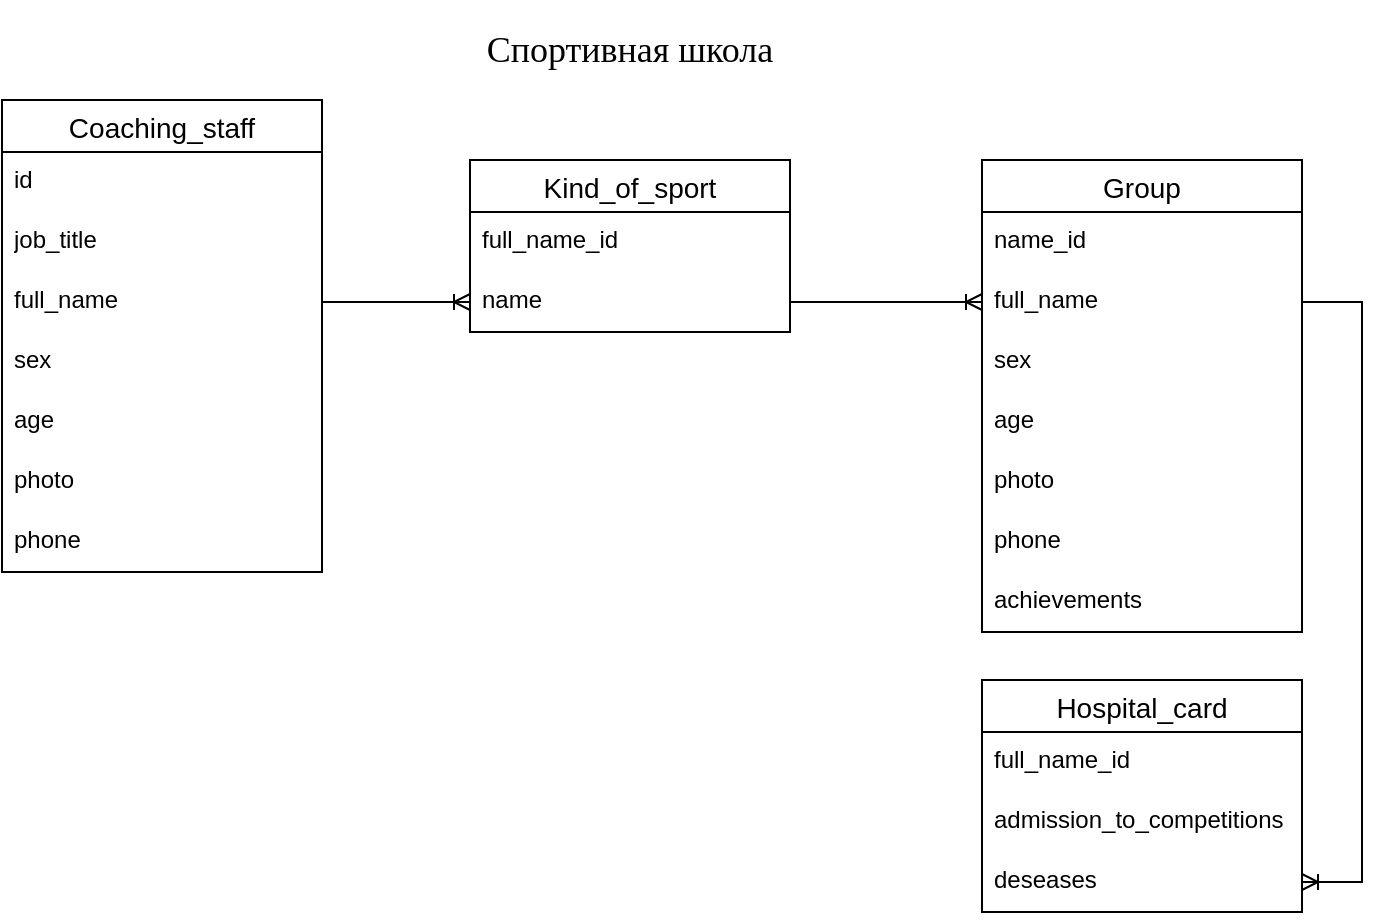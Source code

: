 <mxfile version="24.0.7" type="device">
  <diagram name="Страница — 1" id="RONfPKo2etQ-h2TkjfU2">
    <mxGraphModel dx="1050" dy="522" grid="1" gridSize="10" guides="1" tooltips="1" connect="1" arrows="1" fold="1" page="1" pageScale="1" pageWidth="827" pageHeight="1169" math="0" shadow="0">
      <root>
        <mxCell id="0" />
        <mxCell id="1" parent="0" />
        <mxCell id="uF4FYkdPCsIlWPDV4XDh-1" value="&lt;font face=&quot;Times New Roman&quot; style=&quot;font-size: 18px;&quot;&gt;Спортивная школа&lt;/font&gt;" style="text;html=1;align=center;verticalAlign=middle;whiteSpace=wrap;rounded=0;" parent="1" vertex="1">
          <mxGeometry x="276" width="276" height="50" as="geometry" />
        </mxCell>
        <mxCell id="uF4FYkdPCsIlWPDV4XDh-29" value="Coaching_staff" style="swimlane;fontStyle=0;childLayout=stackLayout;horizontal=1;startSize=26;horizontalStack=0;resizeParent=1;resizeParentMax=0;resizeLast=0;collapsible=1;marginBottom=0;align=center;fontSize=14;" parent="1" vertex="1">
          <mxGeometry x="100" y="50" width="160" height="236" as="geometry" />
        </mxCell>
        <mxCell id="uF4FYkdPCsIlWPDV4XDh-30" value="id" style="text;strokeColor=none;fillColor=none;spacingLeft=4;spacingRight=4;overflow=hidden;rotatable=0;points=[[0,0.5],[1,0.5]];portConstraint=eastwest;fontSize=12;whiteSpace=wrap;html=1;" parent="uF4FYkdPCsIlWPDV4XDh-29" vertex="1">
          <mxGeometry y="26" width="160" height="30" as="geometry" />
        </mxCell>
        <mxCell id="uF4FYkdPCsIlWPDV4XDh-31" value="job_title" style="text;strokeColor=none;fillColor=none;spacingLeft=4;spacingRight=4;overflow=hidden;rotatable=0;points=[[0,0.5],[1,0.5]];portConstraint=eastwest;fontSize=12;whiteSpace=wrap;html=1;" parent="uF4FYkdPCsIlWPDV4XDh-29" vertex="1">
          <mxGeometry y="56" width="160" height="30" as="geometry" />
        </mxCell>
        <mxCell id="uF4FYkdPCsIlWPDV4XDh-33" value="full_name" style="text;strokeColor=none;fillColor=none;spacingLeft=4;spacingRight=4;overflow=hidden;rotatable=0;points=[[0,0.5],[1,0.5]];portConstraint=eastwest;fontSize=12;whiteSpace=wrap;html=1;" parent="uF4FYkdPCsIlWPDV4XDh-29" vertex="1">
          <mxGeometry y="86" width="160" height="30" as="geometry" />
        </mxCell>
        <mxCell id="uF4FYkdPCsIlWPDV4XDh-54" value="sex" style="text;strokeColor=none;fillColor=none;spacingLeft=4;spacingRight=4;overflow=hidden;rotatable=0;points=[[0,0.5],[1,0.5]];portConstraint=eastwest;fontSize=12;whiteSpace=wrap;html=1;" parent="uF4FYkdPCsIlWPDV4XDh-29" vertex="1">
          <mxGeometry y="116" width="160" height="30" as="geometry" />
        </mxCell>
        <mxCell id="uF4FYkdPCsIlWPDV4XDh-35" value="age" style="text;strokeColor=none;fillColor=none;spacingLeft=4;spacingRight=4;overflow=hidden;rotatable=0;points=[[0,0.5],[1,0.5]];portConstraint=eastwest;fontSize=12;whiteSpace=wrap;html=1;" parent="uF4FYkdPCsIlWPDV4XDh-29" vertex="1">
          <mxGeometry y="146" width="160" height="30" as="geometry" />
        </mxCell>
        <mxCell id="uF4FYkdPCsIlWPDV4XDh-36" value="photo" style="text;strokeColor=none;fillColor=none;spacingLeft=4;spacingRight=4;overflow=hidden;rotatable=0;points=[[0,0.5],[1,0.5]];portConstraint=eastwest;fontSize=12;whiteSpace=wrap;html=1;" parent="uF4FYkdPCsIlWPDV4XDh-29" vertex="1">
          <mxGeometry y="176" width="160" height="30" as="geometry" />
        </mxCell>
        <mxCell id="uF4FYkdPCsIlWPDV4XDh-32" value="phone" style="text;strokeColor=none;fillColor=none;spacingLeft=4;spacingRight=4;overflow=hidden;rotatable=0;points=[[0,0.5],[1,0.5]];portConstraint=eastwest;fontSize=12;whiteSpace=wrap;html=1;" parent="uF4FYkdPCsIlWPDV4XDh-29" vertex="1">
          <mxGeometry y="206" width="160" height="30" as="geometry" />
        </mxCell>
        <mxCell id="uF4FYkdPCsIlWPDV4XDh-37" value="Kind_of_sport" style="swimlane;fontStyle=0;childLayout=stackLayout;horizontal=1;startSize=26;horizontalStack=0;resizeParent=1;resizeParentMax=0;resizeLast=0;collapsible=1;marginBottom=0;align=center;fontSize=14;" parent="1" vertex="1">
          <mxGeometry x="334" y="80" width="160" height="86" as="geometry" />
        </mxCell>
        <mxCell id="uF4FYkdPCsIlWPDV4XDh-38" value="full_name_id" style="text;strokeColor=none;fillColor=none;spacingLeft=4;spacingRight=4;overflow=hidden;rotatable=0;points=[[0,0.5],[1,0.5]];portConstraint=eastwest;fontSize=12;whiteSpace=wrap;html=1;" parent="uF4FYkdPCsIlWPDV4XDh-37" vertex="1">
          <mxGeometry y="26" width="160" height="30" as="geometry" />
        </mxCell>
        <mxCell id="uF4FYkdPCsIlWPDV4XDh-39" value="name" style="text;strokeColor=none;fillColor=none;spacingLeft=4;spacingRight=4;overflow=hidden;rotatable=0;points=[[0,0.5],[1,0.5]];portConstraint=eastwest;fontSize=12;whiteSpace=wrap;html=1;" parent="uF4FYkdPCsIlWPDV4XDh-37" vertex="1">
          <mxGeometry y="56" width="160" height="30" as="geometry" />
        </mxCell>
        <mxCell id="uF4FYkdPCsIlWPDV4XDh-45" value="Group" style="swimlane;fontStyle=0;childLayout=stackLayout;horizontal=1;startSize=26;horizontalStack=0;resizeParent=1;resizeParentMax=0;resizeLast=0;collapsible=1;marginBottom=0;align=center;fontSize=14;" parent="1" vertex="1">
          <mxGeometry x="590" y="80" width="160" height="236" as="geometry" />
        </mxCell>
        <mxCell id="uF4FYkdPCsIlWPDV4XDh-46" value="name_id" style="text;strokeColor=none;fillColor=none;spacingLeft=4;spacingRight=4;overflow=hidden;rotatable=0;points=[[0,0.5],[1,0.5]];portConstraint=eastwest;fontSize=12;whiteSpace=wrap;html=1;" parent="uF4FYkdPCsIlWPDV4XDh-45" vertex="1">
          <mxGeometry y="26" width="160" height="30" as="geometry" />
        </mxCell>
        <mxCell id="uF4FYkdPCsIlWPDV4XDh-47" value="full_name" style="text;strokeColor=none;fillColor=none;spacingLeft=4;spacingRight=4;overflow=hidden;rotatable=0;points=[[0,0.5],[1,0.5]];portConstraint=eastwest;fontSize=12;whiteSpace=wrap;html=1;" parent="uF4FYkdPCsIlWPDV4XDh-45" vertex="1">
          <mxGeometry y="56" width="160" height="30" as="geometry" />
        </mxCell>
        <mxCell id="uF4FYkdPCsIlWPDV4XDh-53" value="sex" style="text;strokeColor=none;fillColor=none;spacingLeft=4;spacingRight=4;overflow=hidden;rotatable=0;points=[[0,0.5],[1,0.5]];portConstraint=eastwest;fontSize=12;whiteSpace=wrap;html=1;" parent="uF4FYkdPCsIlWPDV4XDh-45" vertex="1">
          <mxGeometry y="86" width="160" height="30" as="geometry" />
        </mxCell>
        <mxCell id="uF4FYkdPCsIlWPDV4XDh-48" value="age" style="text;strokeColor=none;fillColor=none;spacingLeft=4;spacingRight=4;overflow=hidden;rotatable=0;points=[[0,0.5],[1,0.5]];portConstraint=eastwest;fontSize=12;whiteSpace=wrap;html=1;" parent="uF4FYkdPCsIlWPDV4XDh-45" vertex="1">
          <mxGeometry y="116" width="160" height="30" as="geometry" />
        </mxCell>
        <mxCell id="uF4FYkdPCsIlWPDV4XDh-49" value="photo" style="text;strokeColor=none;fillColor=none;spacingLeft=4;spacingRight=4;overflow=hidden;rotatable=0;points=[[0,0.5],[1,0.5]];portConstraint=eastwest;fontSize=12;whiteSpace=wrap;html=1;" parent="uF4FYkdPCsIlWPDV4XDh-45" vertex="1">
          <mxGeometry y="146" width="160" height="30" as="geometry" />
        </mxCell>
        <mxCell id="uF4FYkdPCsIlWPDV4XDh-52" value="phone" style="text;strokeColor=none;fillColor=none;spacingLeft=4;spacingRight=4;overflow=hidden;rotatable=0;points=[[0,0.5],[1,0.5]];portConstraint=eastwest;fontSize=12;whiteSpace=wrap;html=1;" parent="uF4FYkdPCsIlWPDV4XDh-45" vertex="1">
          <mxGeometry y="176" width="160" height="30" as="geometry" />
        </mxCell>
        <mxCell id="uF4FYkdPCsIlWPDV4XDh-50" value="achievements" style="text;strokeColor=none;fillColor=none;spacingLeft=4;spacingRight=4;overflow=hidden;rotatable=0;points=[[0,0.5],[1,0.5]];portConstraint=eastwest;fontSize=12;whiteSpace=wrap;html=1;" parent="uF4FYkdPCsIlWPDV4XDh-45" vertex="1">
          <mxGeometry y="206" width="160" height="30" as="geometry" />
        </mxCell>
        <mxCell id="uF4FYkdPCsIlWPDV4XDh-55" value="Hospital_card" style="swimlane;fontStyle=0;childLayout=stackLayout;horizontal=1;startSize=26;horizontalStack=0;resizeParent=1;resizeParentMax=0;resizeLast=0;collapsible=1;marginBottom=0;align=center;fontSize=14;" parent="1" vertex="1">
          <mxGeometry x="590" y="340" width="160" height="116" as="geometry" />
        </mxCell>
        <mxCell id="uF4FYkdPCsIlWPDV4XDh-63" value="full_name_id" style="text;strokeColor=none;fillColor=none;spacingLeft=4;spacingRight=4;overflow=hidden;rotatable=0;points=[[0,0.5],[1,0.5]];portConstraint=eastwest;fontSize=12;whiteSpace=wrap;html=1;" parent="uF4FYkdPCsIlWPDV4XDh-55" vertex="1">
          <mxGeometry y="26" width="160" height="30" as="geometry" />
        </mxCell>
        <mxCell id="uF4FYkdPCsIlWPDV4XDh-56" value="admission_to_competitions" style="text;strokeColor=none;fillColor=none;spacingLeft=4;spacingRight=4;overflow=hidden;rotatable=0;points=[[0,0.5],[1,0.5]];portConstraint=eastwest;fontSize=12;whiteSpace=wrap;html=1;" parent="uF4FYkdPCsIlWPDV4XDh-55" vertex="1">
          <mxGeometry y="56" width="160" height="30" as="geometry" />
        </mxCell>
        <mxCell id="uF4FYkdPCsIlWPDV4XDh-64" value="deseases" style="text;strokeColor=none;fillColor=none;spacingLeft=4;spacingRight=4;overflow=hidden;rotatable=0;points=[[0,0.5],[1,0.5]];portConstraint=eastwest;fontSize=12;whiteSpace=wrap;html=1;" parent="uF4FYkdPCsIlWPDV4XDh-55" vertex="1">
          <mxGeometry y="86" width="160" height="30" as="geometry" />
        </mxCell>
        <mxCell id="uF4FYkdPCsIlWPDV4XDh-65" value="" style="edgeStyle=entityRelationEdgeStyle;fontSize=12;html=1;endArrow=ERoneToMany;rounded=0;exitX=1;exitY=0.5;exitDx=0;exitDy=0;entryX=0;entryY=0.5;entryDx=0;entryDy=0;" parent="1" source="uF4FYkdPCsIlWPDV4XDh-33" target="uF4FYkdPCsIlWPDV4XDh-39" edge="1">
          <mxGeometry width="100" height="100" relative="1" as="geometry">
            <mxPoint x="210" y="460" as="sourcePoint" />
            <mxPoint x="310" y="360" as="targetPoint" />
          </mxGeometry>
        </mxCell>
        <mxCell id="uF4FYkdPCsIlWPDV4XDh-66" value="" style="edgeStyle=entityRelationEdgeStyle;fontSize=12;html=1;endArrow=ERoneToMany;rounded=0;exitX=1;exitY=0.5;exitDx=0;exitDy=0;entryX=0;entryY=0.5;entryDx=0;entryDy=0;" parent="1" source="uF4FYkdPCsIlWPDV4XDh-39" target="uF4FYkdPCsIlWPDV4XDh-47" edge="1">
          <mxGeometry width="100" height="100" relative="1" as="geometry">
            <mxPoint x="230" y="181" as="sourcePoint" />
            <mxPoint x="340" y="131" as="targetPoint" />
          </mxGeometry>
        </mxCell>
        <mxCell id="uF4FYkdPCsIlWPDV4XDh-72" value="" style="edgeStyle=entityRelationEdgeStyle;fontSize=12;html=1;endArrow=ERoneToMany;rounded=0;exitX=1;exitY=0.5;exitDx=0;exitDy=0;" parent="1" source="uF4FYkdPCsIlWPDV4XDh-47" target="uF4FYkdPCsIlWPDV4XDh-64" edge="1">
          <mxGeometry width="100" height="100" relative="1" as="geometry">
            <mxPoint x="504" y="161" as="sourcePoint" />
            <mxPoint x="600" y="161" as="targetPoint" />
          </mxGeometry>
        </mxCell>
      </root>
    </mxGraphModel>
  </diagram>
</mxfile>
